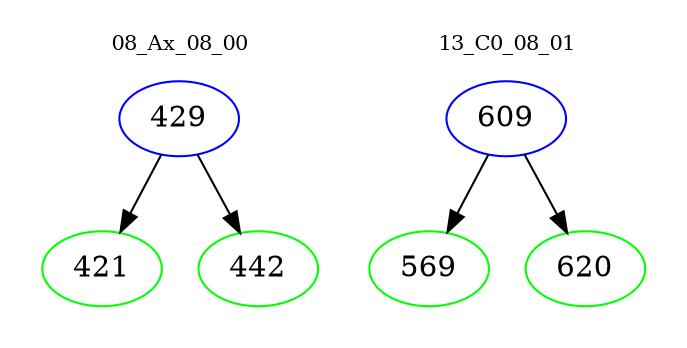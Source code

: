 digraph{
subgraph cluster_0 {
color = white
label = "08_Ax_08_00";
fontsize=10;
T0_429 [label="429", color="blue"]
T0_429 -> T0_421 [color="black"]
T0_421 [label="421", color="green"]
T0_429 -> T0_442 [color="black"]
T0_442 [label="442", color="green"]
}
subgraph cluster_1 {
color = white
label = "13_C0_08_01";
fontsize=10;
T1_609 [label="609", color="blue"]
T1_609 -> T1_569 [color="black"]
T1_569 [label="569", color="green"]
T1_609 -> T1_620 [color="black"]
T1_620 [label="620", color="green"]
}
}
